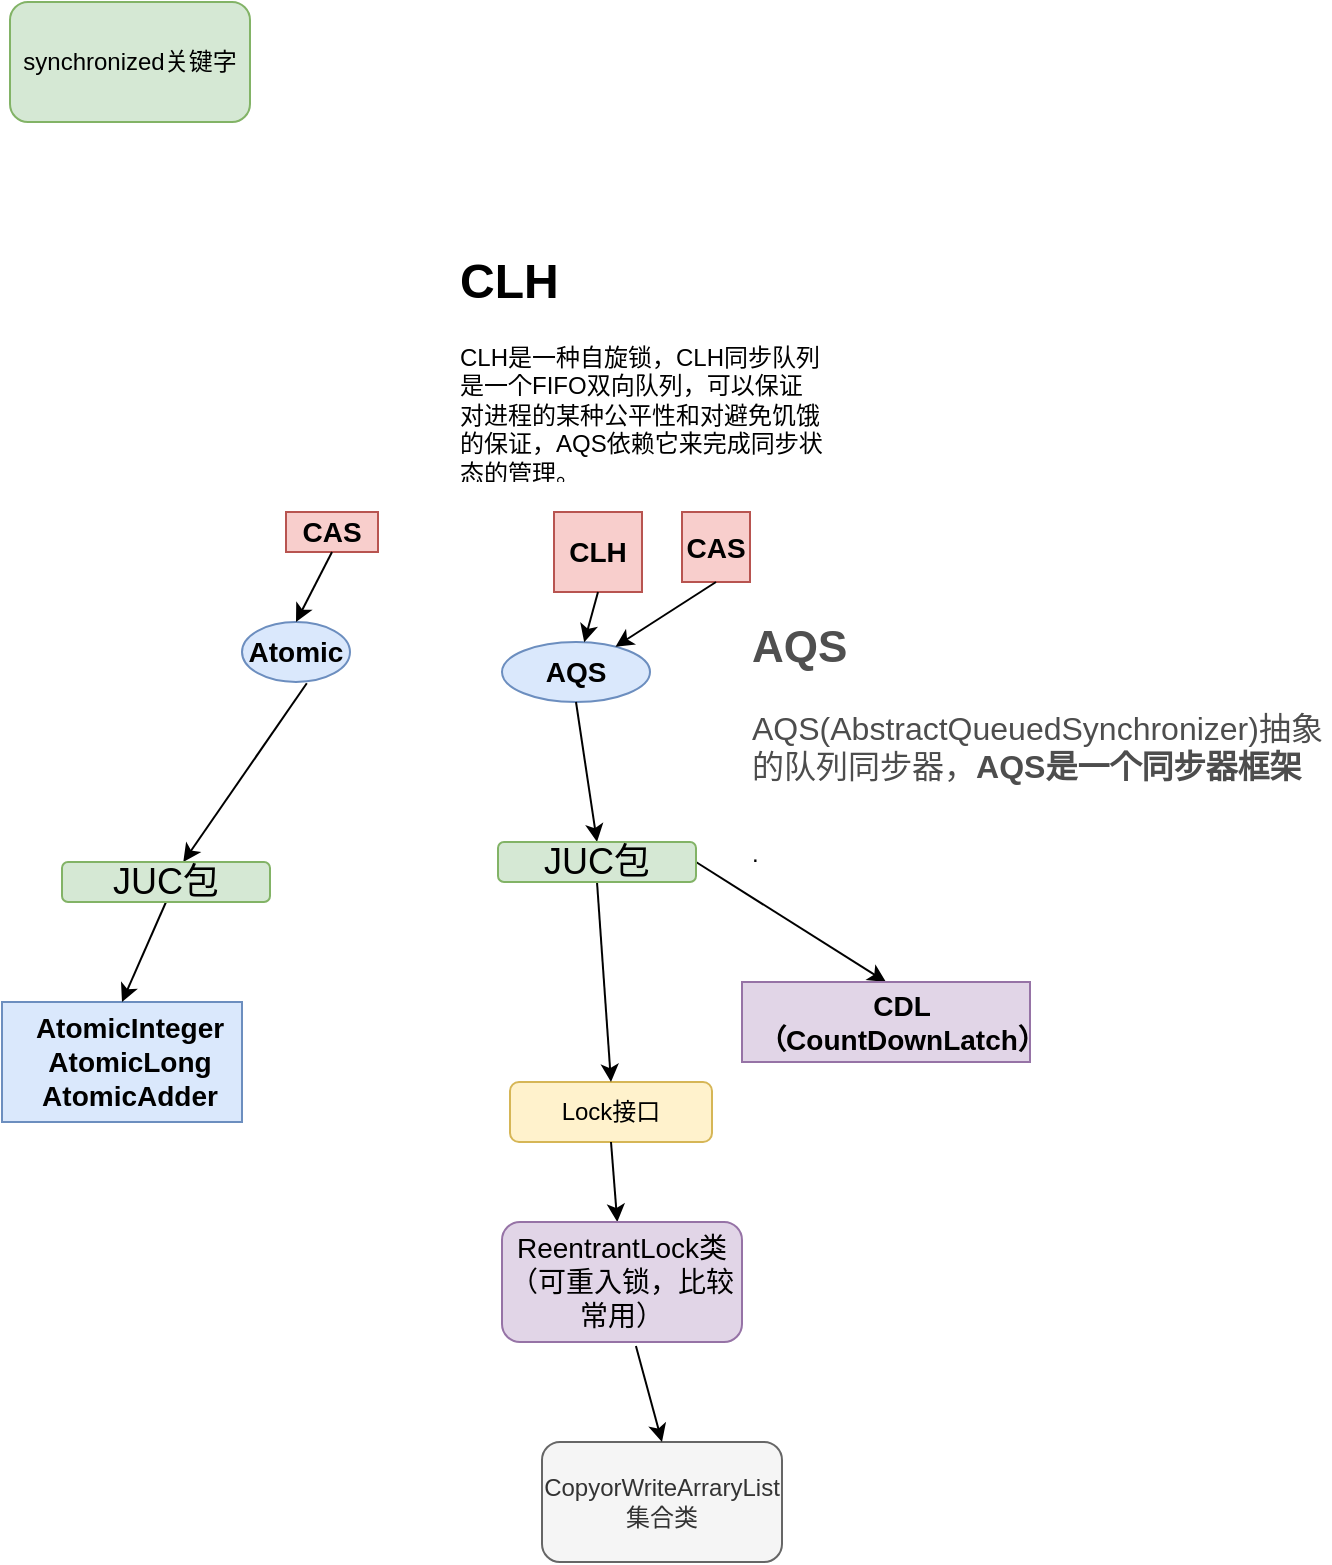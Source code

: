 <mxfile version="15.1.1" type="github">
  <diagram id="JoCSE96qot43j6E-1zWP" name="Page-1">
    <mxGraphModel dx="782" dy="706" grid="1" gridSize="10" guides="1" tooltips="1" connect="1" arrows="1" fold="1" page="1" pageScale="1" pageWidth="827" pageHeight="1169" math="0" shadow="0">
      <root>
        <mxCell id="0" />
        <mxCell id="1" parent="0" />
        <mxCell id="6xLL_J0pHFJ2ji9zmRiA-2" value="Lock接口" style="rounded=1;whiteSpace=wrap;html=1;fillColor=#fff2cc;strokeColor=#d6b656;" parent="1" vertex="1">
          <mxGeometry x="370" y="570" width="101" height="30" as="geometry" />
        </mxCell>
        <mxCell id="6xLL_J0pHFJ2ji9zmRiA-3" value="" style="endArrow=classic;html=1;entryX=0.5;entryY=0;entryDx=0;entryDy=0;exitX=0.5;exitY=1;exitDx=0;exitDy=0;" parent="1" target="6xLL_J0pHFJ2ji9zmRiA-2" edge="1" source="BuMpBr-N4-D95elIBIf--2">
          <mxGeometry width="50" height="50" relative="1" as="geometry">
            <mxPoint x="336" y="490" as="sourcePoint" />
            <mxPoint x="456" y="430" as="targetPoint" />
          </mxGeometry>
        </mxCell>
        <mxCell id="6xLL_J0pHFJ2ji9zmRiA-4" value="CopyorWriteArraryList集合类" style="rounded=1;whiteSpace=wrap;html=1;fillColor=#f5f5f5;strokeColor=#666666;fontColor=#333333;" parent="1" vertex="1">
          <mxGeometry x="386" y="750" width="120" height="60" as="geometry" />
        </mxCell>
        <mxCell id="6xLL_J0pHFJ2ji9zmRiA-5" value="" style="endArrow=classic;html=1;entryX=0.5;entryY=0;entryDx=0;entryDy=0;exitX=0.558;exitY=1.033;exitDx=0;exitDy=0;exitPerimeter=0;" parent="1" source="6xLL_J0pHFJ2ji9zmRiA-8" target="6xLL_J0pHFJ2ji9zmRiA-4" edge="1">
          <mxGeometry width="50" height="50" relative="1" as="geometry">
            <mxPoint x="426" y="390" as="sourcePoint" />
            <mxPoint x="456" y="420" as="targetPoint" />
          </mxGeometry>
        </mxCell>
        <mxCell id="6xLL_J0pHFJ2ji9zmRiA-6" value="synchronized关键字" style="rounded=1;whiteSpace=wrap;html=1;fillColor=#d5e8d4;strokeColor=#82b366;" parent="1" vertex="1">
          <mxGeometry x="120" y="30" width="120" height="60" as="geometry" />
        </mxCell>
        <mxCell id="6xLL_J0pHFJ2ji9zmRiA-7" value="" style="endArrow=classic;html=1;exitX=0.5;exitY=1;exitDx=0;exitDy=0;" parent="1" source="6xLL_J0pHFJ2ji9zmRiA-2" target="6xLL_J0pHFJ2ji9zmRiA-8" edge="1">
          <mxGeometry width="50" height="50" relative="1" as="geometry">
            <mxPoint x="406" y="670" as="sourcePoint" />
            <mxPoint x="286" y="670" as="targetPoint" />
          </mxGeometry>
        </mxCell>
        <mxCell id="6xLL_J0pHFJ2ji9zmRiA-8" value="&lt;font style=&quot;font-size: 14px&quot;&gt;ReentrantLock类（可重入锁，比较常用）&lt;/font&gt;" style="rounded=1;whiteSpace=wrap;html=1;fillColor=#e1d5e7;strokeColor=#9673a6;" parent="1" vertex="1">
          <mxGeometry x="366" y="640" width="120" height="60" as="geometry" />
        </mxCell>
        <mxCell id="6xLL_J0pHFJ2ji9zmRiA-11" value="&lt;font style=&quot;font-size: 14px&quot;&gt;&lt;b&gt;Atomic&lt;/b&gt;&lt;/font&gt;" style="ellipse;whiteSpace=wrap;html=1;fillColor=#dae8fc;strokeColor=#6c8ebf;" parent="1" vertex="1">
          <mxGeometry x="236" y="340" width="54" height="30" as="geometry" />
        </mxCell>
        <mxCell id="6xLL_J0pHFJ2ji9zmRiA-13" value="&lt;font style=&quot;font-size: 14px&quot;&gt;&lt;b&gt;AQS&lt;/b&gt;&lt;/font&gt;" style="ellipse;whiteSpace=wrap;html=1;fillColor=#dae8fc;strokeColor=#6c8ebf;" parent="1" vertex="1">
          <mxGeometry x="366" y="350" width="74" height="30" as="geometry" />
        </mxCell>
        <mxCell id="6xLL_J0pHFJ2ji9zmRiA-15" value="&lt;font style=&quot;font-size: 14px&quot;&gt;&lt;b&gt;CAS&lt;/b&gt;&lt;/font&gt;" style="rounded=0;whiteSpace=wrap;html=1;fillColor=#f8cecc;strokeColor=#b85450;" parent="1" vertex="1">
          <mxGeometry x="258" y="285" width="46" height="20" as="geometry" />
        </mxCell>
        <mxCell id="6xLL_J0pHFJ2ji9zmRiA-17" value="&lt;font style=&quot;font-size: 14px&quot;&gt;&lt;b&gt;CLH&lt;/b&gt;&lt;/font&gt;" style="rounded=0;whiteSpace=wrap;html=1;fillColor=#f8cecc;strokeColor=#b85450;" parent="1" vertex="1">
          <mxGeometry x="392" y="285" width="44" height="40" as="geometry" />
        </mxCell>
        <mxCell id="6xLL_J0pHFJ2ji9zmRiA-19" value="" style="endArrow=classic;html=1;exitX=0.5;exitY=1;exitDx=0;exitDy=0;entryX=0.5;entryY=0;entryDx=0;entryDy=0;" parent="1" source="6xLL_J0pHFJ2ji9zmRiA-15" target="6xLL_J0pHFJ2ji9zmRiA-11" edge="1">
          <mxGeometry width="50" height="50" relative="1" as="geometry">
            <mxPoint x="486" y="560" as="sourcePoint" />
            <mxPoint x="536" y="510" as="targetPoint" />
          </mxGeometry>
        </mxCell>
        <mxCell id="6xLL_J0pHFJ2ji9zmRiA-20" value="" style="endArrow=classic;html=1;exitX=0.5;exitY=1;exitDx=0;exitDy=0;" parent="1" source="6xLL_J0pHFJ2ji9zmRiA-17" target="6xLL_J0pHFJ2ji9zmRiA-13" edge="1">
          <mxGeometry width="50" height="50" relative="1" as="geometry">
            <mxPoint x="486" y="560" as="sourcePoint" />
            <mxPoint x="536" y="510" as="targetPoint" />
          </mxGeometry>
        </mxCell>
        <mxCell id="6xLL_J0pHFJ2ji9zmRiA-21" value="" style="endArrow=classic;html=1;exitX=0.6;exitY=1.02;exitDx=0;exitDy=0;exitPerimeter=0;entryX=0.583;entryY=0;entryDx=0;entryDy=0;entryPerimeter=0;" parent="1" source="6xLL_J0pHFJ2ji9zmRiA-11" target="BuMpBr-N4-D95elIBIf--1" edge="1">
          <mxGeometry width="50" height="50" relative="1" as="geometry">
            <mxPoint x="486" y="560" as="sourcePoint" />
            <mxPoint x="183" y="428.98" as="targetPoint" />
          </mxGeometry>
        </mxCell>
        <mxCell id="6xLL_J0pHFJ2ji9zmRiA-22" value="" style="endArrow=classic;html=1;exitX=0.5;exitY=1;exitDx=0;exitDy=0;entryX=0.5;entryY=0;entryDx=0;entryDy=0;" parent="1" source="6xLL_J0pHFJ2ji9zmRiA-13" target="BuMpBr-N4-D95elIBIf--2" edge="1">
          <mxGeometry width="50" height="50" relative="1" as="geometry">
            <mxPoint x="486" y="560" as="sourcePoint" />
            <mxPoint x="352.96" y="431.98" as="targetPoint" />
          </mxGeometry>
        </mxCell>
        <mxCell id="6xLL_J0pHFJ2ji9zmRiA-24" value="" style="endArrow=classic;html=1;exitX=1;exitY=0.5;exitDx=0;exitDy=0;entryX=0.5;entryY=0;entryDx=0;entryDy=0;" parent="1" source="BuMpBr-N4-D95elIBIf--2" target="6xLL_J0pHFJ2ji9zmRiA-25" edge="1">
          <mxGeometry width="50" height="50" relative="1" as="geometry">
            <mxPoint x="476" y="490" as="sourcePoint" />
            <mxPoint x="426" y="460" as="targetPoint" />
          </mxGeometry>
        </mxCell>
        <mxCell id="6xLL_J0pHFJ2ji9zmRiA-25" value="" style="rounded=0;whiteSpace=wrap;html=1;fillColor=#e1d5e7;strokeColor=#9673a6;" parent="1" vertex="1">
          <mxGeometry x="486" y="520" width="144" height="40" as="geometry" />
        </mxCell>
        <mxCell id="6xLL_J0pHFJ2ji9zmRiA-26" value="&lt;font style=&quot;font-size: 14px&quot;&gt;&lt;b&gt;CDL（CountDownLatch）&lt;/b&gt;&lt;/font&gt;" style="text;html=1;strokeColor=none;fillColor=none;align=center;verticalAlign=middle;whiteSpace=wrap;rounded=0;" parent="1" vertex="1">
          <mxGeometry x="506" y="530" width="120" height="20" as="geometry" />
        </mxCell>
        <mxCell id="6xLL_J0pHFJ2ji9zmRiA-29" value="" style="rounded=0;whiteSpace=wrap;html=1;fillColor=#dae8fc;strokeColor=#6c8ebf;" parent="1" vertex="1">
          <mxGeometry x="116" y="530" width="120" height="60" as="geometry" />
        </mxCell>
        <mxCell id="6xLL_J0pHFJ2ji9zmRiA-31" value="&lt;b style=&quot;font-size: 14px&quot;&gt;AtomicInteger&lt;br&gt;AtomicLong&lt;br&gt;AtomicAdder&lt;/b&gt;" style="text;html=1;strokeColor=none;fillColor=none;align=center;verticalAlign=middle;whiteSpace=wrap;rounded=0;" parent="1" vertex="1">
          <mxGeometry x="160" y="550" width="40" height="20" as="geometry" />
        </mxCell>
        <mxCell id="6xLL_J0pHFJ2ji9zmRiA-32" value="" style="endArrow=classic;html=1;entryX=0.5;entryY=0;entryDx=0;entryDy=0;exitX=0.5;exitY=1;exitDx=0;exitDy=0;" parent="1" target="6xLL_J0pHFJ2ji9zmRiA-29" edge="1" source="BuMpBr-N4-D95elIBIf--1">
          <mxGeometry width="50" height="50" relative="1" as="geometry">
            <mxPoint x="116" y="470" as="sourcePoint" />
            <mxPoint x="336" y="380" as="targetPoint" />
          </mxGeometry>
        </mxCell>
        <mxCell id="BuMpBr-N4-D95elIBIf--1" value="&lt;font style=&quot;font-size: 18px&quot;&gt;JUC包&lt;/font&gt;" style="rounded=1;whiteSpace=wrap;html=1;fillColor=#d5e8d4;strokeColor=#82b366;" vertex="1" parent="1">
          <mxGeometry x="146" y="460" width="104" height="20" as="geometry" />
        </mxCell>
        <mxCell id="BuMpBr-N4-D95elIBIf--2" value="&lt;span style=&quot;font-size: 18px&quot;&gt;JUC包&lt;/span&gt;" style="rounded=1;whiteSpace=wrap;html=1;fillColor=#d5e8d4;strokeColor=#82b366;" vertex="1" parent="1">
          <mxGeometry x="364" y="450" width="99" height="20" as="geometry" />
        </mxCell>
        <mxCell id="BuMpBr-N4-D95elIBIf--6" value="&lt;font style=&quot;font-size: 14px&quot;&gt;&lt;b&gt;CAS&lt;/b&gt;&lt;/font&gt;" style="rounded=0;whiteSpace=wrap;html=1;fillColor=#f8cecc;strokeColor=#b85450;" vertex="1" parent="1">
          <mxGeometry x="456" y="285" width="34" height="35" as="geometry" />
        </mxCell>
        <mxCell id="BuMpBr-N4-D95elIBIf--7" value="" style="endArrow=classic;html=1;exitX=0.5;exitY=1;exitDx=0;exitDy=0;" edge="1" parent="1" source="BuMpBr-N4-D95elIBIf--6" target="6xLL_J0pHFJ2ji9zmRiA-13">
          <mxGeometry width="50" height="50" relative="1" as="geometry">
            <mxPoint x="480" y="330" as="sourcePoint" />
            <mxPoint x="480" y="360" as="targetPoint" />
          </mxGeometry>
        </mxCell>
        <mxCell id="BuMpBr-N4-D95elIBIf--12" value="&lt;h1&gt;CLH&lt;/h1&gt;&lt;p&gt;CLH是一种自旋锁，CLH同步队列是一个FIFO双向队列，可以保证对进程的某种公平性和对避免饥饿的保证，AQS依赖它来完成同步状态的管理。&lt;/p&gt;" style="text;html=1;strokeColor=none;fillColor=none;spacing=5;spacingTop=-20;whiteSpace=wrap;overflow=hidden;rounded=0;" vertex="1" parent="1">
          <mxGeometry x="340" y="150" width="190" height="120" as="geometry" />
        </mxCell>
        <mxCell id="BuMpBr-N4-D95elIBIf--14" value="&lt;h2 style=&quot;box-sizing: border-box ; outline: 0px ; margin: 8px 0px 16px ; padding: 0px ; font-family: &amp;#34;pingfang sc&amp;#34; , &amp;#34;microsoft yahei&amp;#34; , &amp;#34;simhei&amp;#34; , &amp;#34;arial&amp;#34; , &amp;#34;simsun&amp;#34; ; font-size: 22px ; color: rgb(79 , 79 , 79) ; line-height: 30px ; overflow-wrap: break-word ; background-color: rgb(255 , 255 , 255)&quot;&gt;AQS&lt;/h2&gt;&lt;span style=&quot;color: rgb(77 , 77 , 77) ; font-family: , &amp;#34;sf ui text&amp;#34; , &amp;#34;arial&amp;#34; , &amp;#34;pingfang sc&amp;#34; , &amp;#34;hiragino sans gb&amp;#34; , &amp;#34;microsoft yahei&amp;#34; , &amp;#34;wenquanyi micro hei&amp;#34; , sans-serif ; font-size: 16px ; background-color: rgb(255 , 255 , 255)&quot;&gt;AQS(AbstractQueuedSynchronizer)抽象的队列同步器，&lt;/span&gt;&lt;span style=&quot;box-sizing: border-box ; outline: 0px ; font-weight: 700 ; overflow-wrap: break-word ; color: rgb(77 , 77 , 77) ; font-family: , &amp;#34;sf ui text&amp;#34; , &amp;#34;arial&amp;#34; , &amp;#34;pingfang sc&amp;#34; , &amp;#34;hiragino sans gb&amp;#34; , &amp;#34;microsoft yahei&amp;#34; , &amp;#34;wenquanyi micro hei&amp;#34; , sans-serif ; font-size: 16px ; background-color: rgb(255 , 255 , 255)&quot;&gt;AQS是一个同步器框架&lt;/span&gt;&lt;h1&gt;&lt;span style=&quot;font-size: 12px ; font-weight: normal&quot;&gt;.&lt;/span&gt;&lt;br&gt;&lt;/h1&gt;" style="text;html=1;strokeColor=none;fillColor=none;spacing=5;spacingTop=-20;whiteSpace=wrap;overflow=hidden;rounded=0;" vertex="1" parent="1">
          <mxGeometry x="486" y="340" width="294" height="120" as="geometry" />
        </mxCell>
      </root>
    </mxGraphModel>
  </diagram>
</mxfile>
